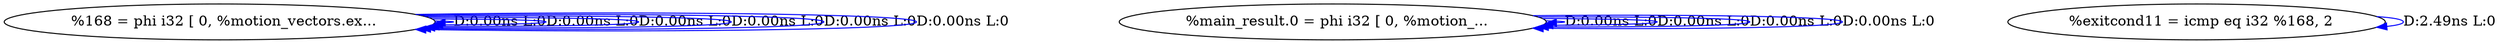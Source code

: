 digraph {
Node0x3110bf0[label="  %168 = phi i32 [ 0, %motion_vectors.ex..."];
Node0x3110bf0 -> Node0x3110bf0[label="D:0.00ns L:0",color=blue];
Node0x3110bf0 -> Node0x3110bf0[label="D:0.00ns L:0",color=blue];
Node0x3110bf0 -> Node0x3110bf0[label="D:0.00ns L:0",color=blue];
Node0x3110bf0 -> Node0x3110bf0[label="D:0.00ns L:0",color=blue];
Node0x3110bf0 -> Node0x3110bf0[label="D:0.00ns L:0",color=blue];
Node0x3110bf0 -> Node0x3110bf0[label="D:0.00ns L:0",color=blue];
Node0x3110cd0[label="  %main_result.0 = phi i32 [ 0, %motion_..."];
Node0x3110cd0 -> Node0x3110cd0[label="D:0.00ns L:0",color=blue];
Node0x3110cd0 -> Node0x3110cd0[label="D:0.00ns L:0",color=blue];
Node0x3110cd0 -> Node0x3110cd0[label="D:0.00ns L:0",color=blue];
Node0x3110cd0 -> Node0x3110cd0[label="D:0.00ns L:0",color=blue];
Node0x3110db0[label="  %exitcond11 = icmp eq i32 %168, 2"];
Node0x3110db0 -> Node0x3110db0[label="D:2.49ns L:0",color=blue];
}
